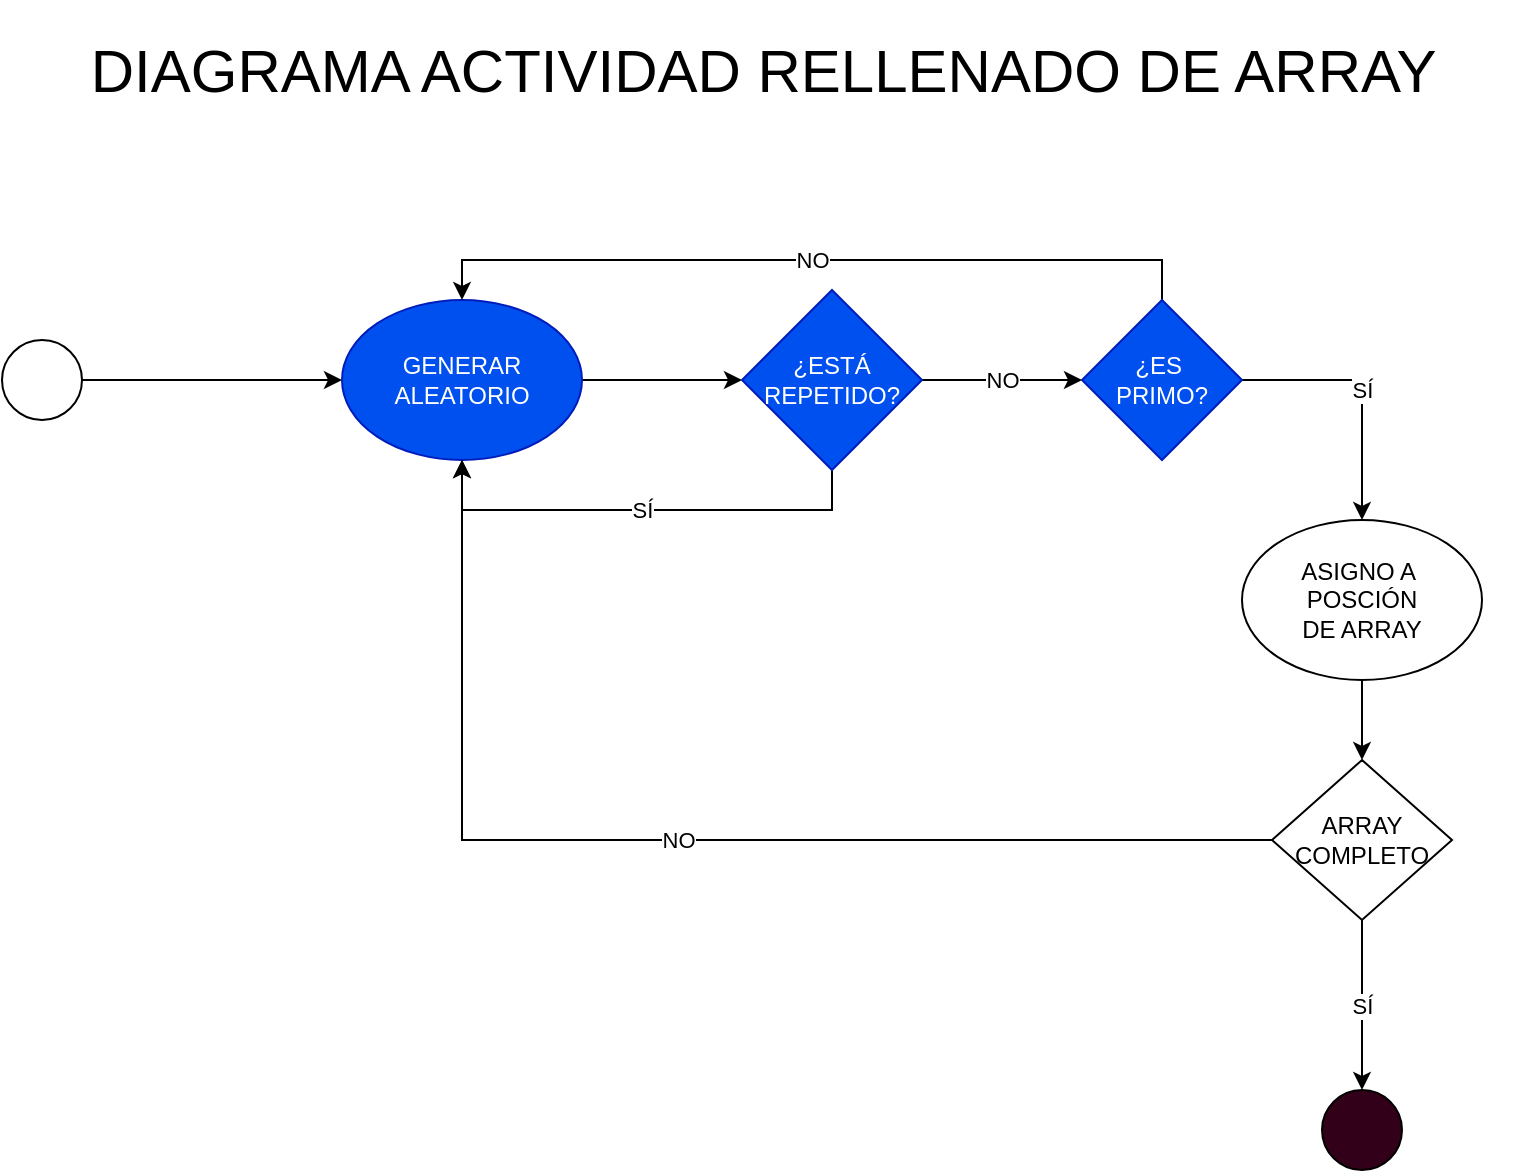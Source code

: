 <mxfile version="24.7.8">
  <diagram name="Página-1" id="alc6BBIxavD80iaEc-hy">
    <mxGraphModel dx="1036" dy="613" grid="1" gridSize="10" guides="1" tooltips="1" connect="1" arrows="1" fold="1" page="1" pageScale="1" pageWidth="827" pageHeight="1169" math="0" shadow="0">
      <root>
        <mxCell id="0" />
        <mxCell id="1" parent="0" />
        <mxCell id="7Jm09QW0MUr5yYafjW6N-7" style="edgeStyle=orthogonalEdgeStyle;rounded=0;orthogonalLoop=1;jettySize=auto;html=1;entryX=0;entryY=0.5;entryDx=0;entryDy=0;" parent="1" source="7Jm09QW0MUr5yYafjW6N-1" target="7Jm09QW0MUr5yYafjW6N-4" edge="1">
          <mxGeometry relative="1" as="geometry" />
        </mxCell>
        <mxCell id="7Jm09QW0MUr5yYafjW6N-1" value="" style="ellipse;whiteSpace=wrap;html=1;aspect=fixed;" parent="1" vertex="1">
          <mxGeometry x="20" y="170" width="40" height="40" as="geometry" />
        </mxCell>
        <mxCell id="7Jm09QW0MUr5yYafjW6N-2" value="" style="ellipse;whiteSpace=wrap;html=1;aspect=fixed;fillColor=#33001A;" parent="1" vertex="1">
          <mxGeometry x="680" y="545" width="40" height="40" as="geometry" />
        </mxCell>
        <mxCell id="7Jm09QW0MUr5yYafjW6N-3" value="&lt;font style=&quot;font-size: 30px;&quot;&gt;DIAGRAMA ACTIVIDAD RELLENADO DE ARRAY&amp;nbsp;&lt;/font&gt;" style="text;html=1;align=center;verticalAlign=middle;whiteSpace=wrap;rounded=0;" parent="1" vertex="1">
          <mxGeometry x="30" width="750" height="70" as="geometry" />
        </mxCell>
        <mxCell id="7Jm09QW0MUr5yYafjW6N-17" style="edgeStyle=orthogonalEdgeStyle;rounded=0;orthogonalLoop=1;jettySize=auto;html=1;entryX=0;entryY=0.5;entryDx=0;entryDy=0;" parent="1" source="7Jm09QW0MUr5yYafjW6N-4" target="7Jm09QW0MUr5yYafjW6N-18" edge="1">
          <mxGeometry relative="1" as="geometry" />
        </mxCell>
        <mxCell id="7Jm09QW0MUr5yYafjW6N-4" value="GENERAR&lt;div&gt;ALEATORIO&lt;/div&gt;" style="ellipse;whiteSpace=wrap;html=1;fillColor=#0050ef;strokeColor=#001DBC;fontColor=#ffffff;" parent="1" vertex="1">
          <mxGeometry x="190" y="150" width="120" height="80" as="geometry" />
        </mxCell>
        <mxCell id="7Jm09QW0MUr5yYafjW6N-25" style="edgeStyle=orthogonalEdgeStyle;rounded=0;orthogonalLoop=1;jettySize=auto;html=1;entryX=0.5;entryY=0;entryDx=0;entryDy=0;" parent="1" source="7Jm09QW0MUr5yYafjW6N-5" target="7Jm09QW0MUr5yYafjW6N-8" edge="1">
          <mxGeometry relative="1" as="geometry" />
        </mxCell>
        <mxCell id="7Jm09QW0MUr5yYafjW6N-5" value="ASIGNO A&amp;nbsp;&lt;div&gt;POSCIÓN&lt;/div&gt;&lt;div&gt;DE ARRAY&lt;/div&gt;" style="ellipse;whiteSpace=wrap;html=1;" parent="1" vertex="1">
          <mxGeometry x="640" y="260" width="120" height="80" as="geometry" />
        </mxCell>
        <mxCell id="7Jm09QW0MUr5yYafjW6N-9" value="SÍ" style="edgeStyle=orthogonalEdgeStyle;rounded=0;orthogonalLoop=1;jettySize=auto;html=1;entryX=0.5;entryY=0;entryDx=0;entryDy=0;" parent="1" source="7Jm09QW0MUr5yYafjW6N-8" target="7Jm09QW0MUr5yYafjW6N-2" edge="1">
          <mxGeometry relative="1" as="geometry" />
        </mxCell>
        <mxCell id="7Jm09QW0MUr5yYafjW6N-26" value="NO" style="edgeStyle=orthogonalEdgeStyle;rounded=0;orthogonalLoop=1;jettySize=auto;html=1;entryX=0.5;entryY=1;entryDx=0;entryDy=0;" parent="1" source="7Jm09QW0MUr5yYafjW6N-8" target="7Jm09QW0MUr5yYafjW6N-4" edge="1">
          <mxGeometry relative="1" as="geometry" />
        </mxCell>
        <mxCell id="7Jm09QW0MUr5yYafjW6N-8" value="ARRAY&lt;div&gt;COMPLETO&lt;/div&gt;" style="rhombus;whiteSpace=wrap;html=1;" parent="1" vertex="1">
          <mxGeometry x="655" y="380" width="90" height="80" as="geometry" />
        </mxCell>
        <mxCell id="7Jm09QW0MUr5yYafjW6N-22" value="SÍ" style="edgeStyle=orthogonalEdgeStyle;rounded=0;orthogonalLoop=1;jettySize=auto;html=1;entryX=0.5;entryY=0;entryDx=0;entryDy=0;exitX=1;exitY=0.5;exitDx=0;exitDy=0;" parent="1" source="7Jm09QW0MUr5yYafjW6N-12" target="7Jm09QW0MUr5yYafjW6N-5" edge="1">
          <mxGeometry relative="1" as="geometry" />
        </mxCell>
        <mxCell id="7Jm09QW0MUr5yYafjW6N-23" value="NO" style="edgeStyle=orthogonalEdgeStyle;rounded=0;orthogonalLoop=1;jettySize=auto;html=1;entryX=0.5;entryY=0;entryDx=0;entryDy=0;exitX=0.5;exitY=0;exitDx=0;exitDy=0;" parent="1" source="7Jm09QW0MUr5yYafjW6N-12" target="7Jm09QW0MUr5yYafjW6N-4" edge="1">
          <mxGeometry relative="1" as="geometry" />
        </mxCell>
        <mxCell id="7Jm09QW0MUr5yYafjW6N-12" value="¿ES&amp;nbsp;&lt;div&gt;PRIMO?&lt;/div&gt;" style="rhombus;whiteSpace=wrap;html=1;fillColor=#0050ef;fontColor=#ffffff;strokeColor=#001DBC;" parent="1" vertex="1">
          <mxGeometry x="560" y="150" width="80" height="80" as="geometry" />
        </mxCell>
        <mxCell id="7Jm09QW0MUr5yYafjW6N-21" value="NO" style="edgeStyle=orthogonalEdgeStyle;rounded=0;orthogonalLoop=1;jettySize=auto;html=1;entryX=0;entryY=0.5;entryDx=0;entryDy=0;" parent="1" source="7Jm09QW0MUr5yYafjW6N-18" target="7Jm09QW0MUr5yYafjW6N-12" edge="1">
          <mxGeometry relative="1" as="geometry" />
        </mxCell>
        <mxCell id="7Jm09QW0MUr5yYafjW6N-24" value="SÍ" style="edgeStyle=orthogonalEdgeStyle;rounded=0;orthogonalLoop=1;jettySize=auto;html=1;entryX=0.5;entryY=1;entryDx=0;entryDy=0;exitX=0.5;exitY=1;exitDx=0;exitDy=0;" parent="1" source="7Jm09QW0MUr5yYafjW6N-18" target="7Jm09QW0MUr5yYafjW6N-4" edge="1">
          <mxGeometry relative="1" as="geometry" />
        </mxCell>
        <mxCell id="7Jm09QW0MUr5yYafjW6N-18" value="¿ESTÁ&lt;div&gt;REPETIDO?&lt;/div&gt;" style="rhombus;whiteSpace=wrap;html=1;fillColor=#0050ef;fontColor=#ffffff;strokeColor=#001DBC;" parent="1" vertex="1">
          <mxGeometry x="390" y="145" width="90" height="90" as="geometry" />
        </mxCell>
      </root>
    </mxGraphModel>
  </diagram>
</mxfile>
